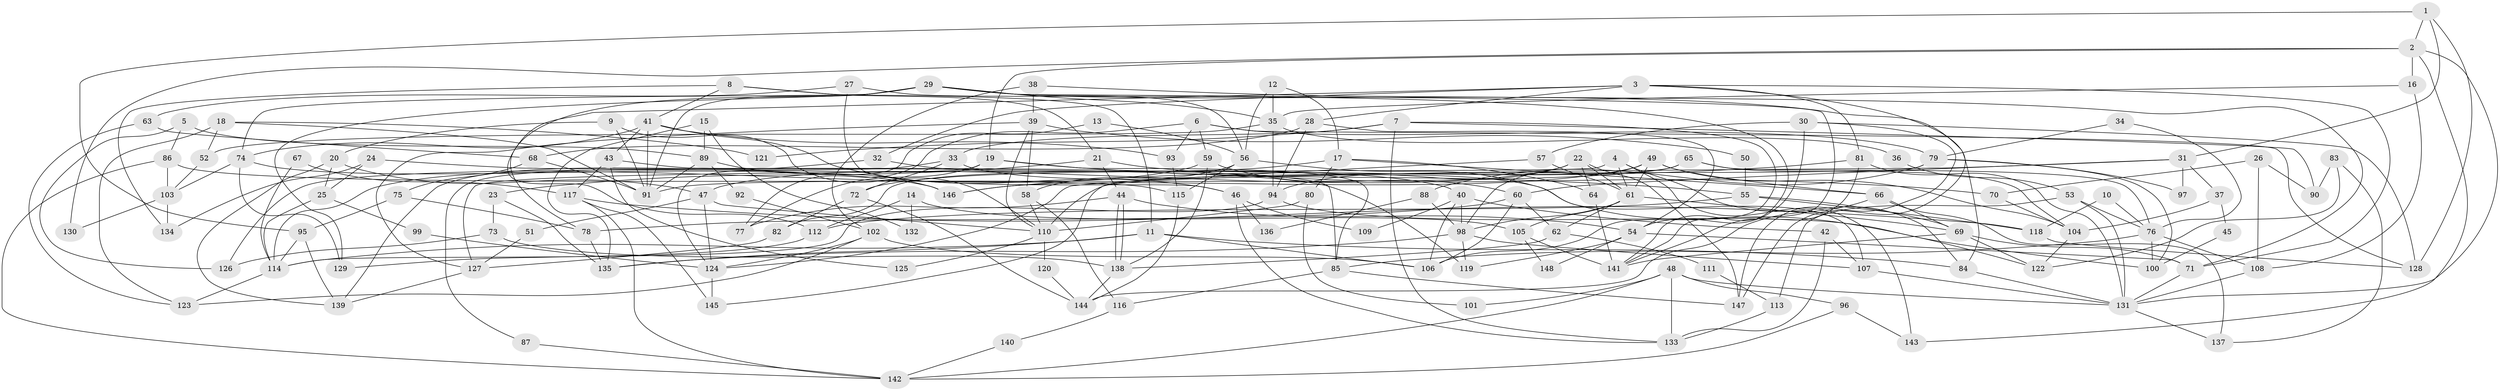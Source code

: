 // coarse degree distribution, {8: 0.07291666666666667, 7: 0.08333333333333333, 5: 0.15625, 3: 0.20833333333333334, 4: 0.11458333333333333, 2: 0.125, 6: 0.15625, 9: 0.07291666666666667, 10: 0.010416666666666666}
// Generated by graph-tools (version 1.1) at 2025/24/03/03/25 07:24:03]
// undirected, 148 vertices, 296 edges
graph export_dot {
graph [start="1"]
  node [color=gray90,style=filled];
  1;
  2;
  3;
  4;
  5;
  6;
  7;
  8;
  9;
  10;
  11;
  12;
  13;
  14;
  15;
  16;
  17;
  18;
  19;
  20;
  21;
  22;
  23;
  24;
  25;
  26;
  27;
  28;
  29;
  30;
  31;
  32;
  33;
  34;
  35;
  36;
  37;
  38;
  39;
  40;
  41;
  42;
  43;
  44;
  45;
  46;
  47;
  48;
  49;
  50;
  51;
  52;
  53;
  54;
  55;
  56;
  57;
  58;
  59;
  60;
  61;
  62;
  63;
  64;
  65;
  66;
  67;
  68;
  69;
  70;
  71;
  72;
  73;
  74;
  75;
  76;
  77;
  78;
  79;
  80;
  81;
  82;
  83;
  84;
  85;
  86;
  87;
  88;
  89;
  90;
  91;
  92;
  93;
  94;
  95;
  96;
  97;
  98;
  99;
  100;
  101;
  102;
  103;
  104;
  105;
  106;
  107;
  108;
  109;
  110;
  111;
  112;
  113;
  114;
  115;
  116;
  117;
  118;
  119;
  120;
  121;
  122;
  123;
  124;
  125;
  126;
  127;
  128;
  129;
  130;
  131;
  132;
  133;
  134;
  135;
  136;
  137;
  138;
  139;
  140;
  141;
  142;
  143;
  144;
  145;
  146;
  147;
  148;
  1 -- 31;
  1 -- 95;
  1 -- 2;
  1 -- 128;
  2 -- 131;
  2 -- 16;
  2 -- 19;
  2 -- 130;
  2 -- 143;
  3 -- 28;
  3 -- 81;
  3 -- 32;
  3 -- 71;
  3 -- 78;
  3 -- 147;
  4 -- 84;
  4 -- 61;
  4 -- 127;
  4 -- 143;
  5 -- 89;
  5 -- 86;
  5 -- 126;
  6 -- 59;
  6 -- 128;
  6 -- 77;
  6 -- 79;
  6 -- 93;
  7 -- 133;
  7 -- 106;
  7 -- 33;
  7 -- 90;
  7 -- 121;
  8 -- 11;
  8 -- 21;
  8 -- 41;
  8 -- 134;
  9 -- 110;
  9 -- 91;
  9 -- 20;
  10 -- 118;
  10 -- 76;
  11 -- 114;
  11 -- 84;
  11 -- 106;
  11 -- 135;
  12 -- 17;
  12 -- 35;
  12 -- 56;
  13 -- 124;
  13 -- 56;
  14 -- 105;
  14 -- 112;
  14 -- 132;
  15 -- 135;
  15 -- 89;
  15 -- 132;
  16 -- 35;
  16 -- 108;
  17 -- 64;
  17 -- 66;
  17 -- 72;
  17 -- 80;
  18 -- 91;
  18 -- 52;
  18 -- 121;
  18 -- 123;
  19 -- 55;
  19 -- 77;
  19 -- 85;
  19 -- 87;
  20 -- 47;
  20 -- 25;
  20 -- 139;
  21 -- 23;
  21 -- 44;
  21 -- 70;
  22 -- 147;
  22 -- 94;
  22 -- 47;
  22 -- 61;
  22 -- 64;
  23 -- 135;
  23 -- 73;
  24 -- 119;
  24 -- 134;
  24 -- 25;
  25 -- 99;
  25 -- 114;
  26 -- 90;
  26 -- 108;
  26 -- 70;
  27 -- 141;
  27 -- 63;
  27 -- 46;
  28 -- 68;
  28 -- 94;
  28 -- 54;
  29 -- 56;
  29 -- 91;
  29 -- 35;
  29 -- 74;
  29 -- 84;
  29 -- 112;
  29 -- 129;
  29 -- 141;
  30 -- 147;
  30 -- 54;
  30 -- 57;
  30 -- 128;
  31 -- 110;
  31 -- 60;
  31 -- 37;
  31 -- 97;
  32 -- 40;
  32 -- 139;
  33 -- 122;
  33 -- 72;
  33 -- 126;
  34 -- 76;
  34 -- 79;
  35 -- 94;
  35 -- 36;
  35 -- 52;
  36 -- 53;
  37 -- 104;
  37 -- 45;
  38 -- 71;
  38 -- 102;
  38 -- 39;
  39 -- 127;
  39 -- 50;
  39 -- 58;
  39 -- 110;
  40 -- 106;
  40 -- 98;
  40 -- 42;
  40 -- 109;
  41 -- 46;
  41 -- 43;
  41 -- 74;
  41 -- 91;
  41 -- 93;
  42 -- 107;
  42 -- 133;
  43 -- 85;
  43 -- 117;
  43 -- 125;
  44 -- 77;
  44 -- 138;
  44 -- 138;
  44 -- 54;
  45 -- 100;
  46 -- 133;
  46 -- 109;
  46 -- 136;
  47 -- 110;
  47 -- 51;
  47 -- 124;
  48 -- 142;
  48 -- 131;
  48 -- 96;
  48 -- 101;
  48 -- 133;
  49 -- 61;
  49 -- 66;
  49 -- 98;
  49 -- 104;
  49 -- 146;
  50 -- 55;
  51 -- 127;
  52 -- 103;
  53 -- 131;
  53 -- 76;
  53 -- 113;
  54 -- 71;
  54 -- 119;
  54 -- 148;
  55 -- 69;
  55 -- 112;
  55 -- 118;
  56 -- 115;
  56 -- 58;
  56 -- 107;
  57 -- 61;
  57 -- 124;
  58 -- 110;
  58 -- 116;
  59 -- 114;
  59 -- 138;
  59 -- 60;
  60 -- 78;
  60 -- 62;
  60 -- 106;
  61 -- 98;
  61 -- 62;
  61 -- 69;
  61 -- 105;
  62 -- 111;
  62 -- 138;
  63 -- 123;
  63 -- 68;
  64 -- 141;
  65 -- 82;
  65 -- 104;
  65 -- 76;
  65 -- 91;
  66 -- 144;
  66 -- 69;
  66 -- 137;
  67 -- 114;
  67 -- 117;
  68 -- 91;
  68 -- 75;
  69 -- 71;
  69 -- 122;
  69 -- 141;
  70 -- 104;
  71 -- 131;
  72 -- 82;
  72 -- 144;
  73 -- 126;
  73 -- 138;
  74 -- 103;
  74 -- 129;
  74 -- 146;
  75 -- 78;
  75 -- 95;
  76 -- 108;
  76 -- 85;
  76 -- 100;
  78 -- 135;
  79 -- 145;
  79 -- 88;
  79 -- 97;
  79 -- 100;
  80 -- 110;
  80 -- 101;
  81 -- 141;
  81 -- 146;
  81 -- 131;
  82 -- 127;
  83 -- 137;
  83 -- 122;
  83 -- 90;
  84 -- 131;
  85 -- 116;
  85 -- 147;
  86 -- 142;
  86 -- 115;
  86 -- 103;
  87 -- 142;
  88 -- 98;
  88 -- 136;
  89 -- 91;
  89 -- 146;
  89 -- 92;
  92 -- 102;
  93 -- 115;
  94 -- 114;
  94 -- 100;
  95 -- 139;
  95 -- 114;
  96 -- 143;
  96 -- 142;
  98 -- 107;
  98 -- 119;
  98 -- 135;
  99 -- 124;
  102 -- 106;
  102 -- 124;
  102 -- 123;
  103 -- 130;
  103 -- 134;
  104 -- 122;
  105 -- 141;
  105 -- 148;
  107 -- 131;
  108 -- 131;
  110 -- 120;
  110 -- 125;
  111 -- 113;
  112 -- 129;
  113 -- 133;
  114 -- 123;
  115 -- 144;
  116 -- 140;
  117 -- 118;
  117 -- 142;
  117 -- 145;
  118 -- 128;
  120 -- 144;
  124 -- 145;
  127 -- 139;
  131 -- 137;
  138 -- 144;
  140 -- 142;
}
